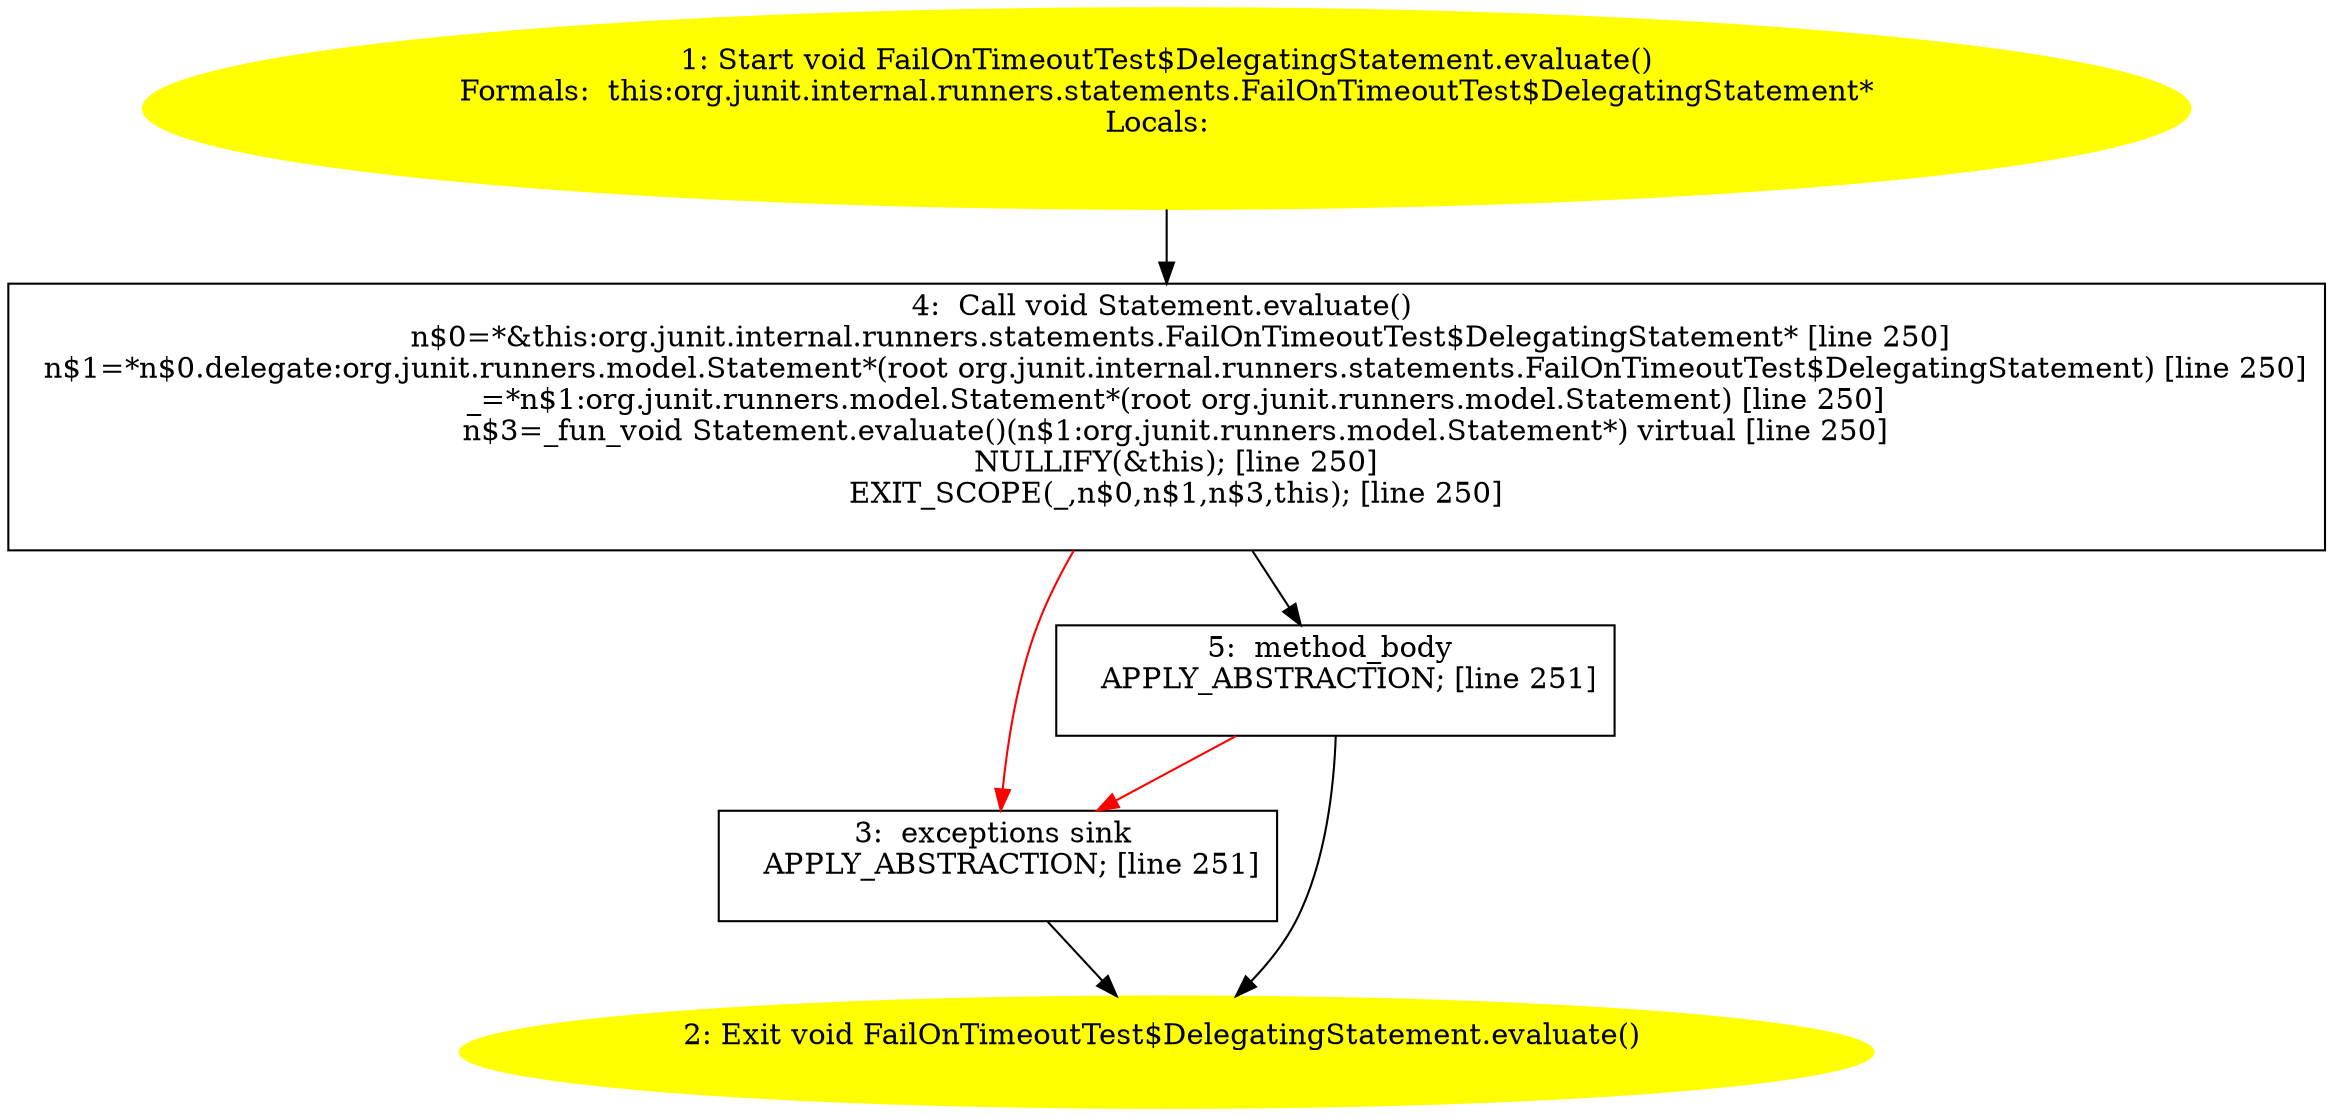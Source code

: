 /* @generated */
digraph cfg {
"org.junit.internal.runners.statements.FailOnTimeoutTest$DelegatingStatement.evaluate():void.200f569e83403a21306ad40e6ec13c3b_1" [label="1: Start void FailOnTimeoutTest$DelegatingStatement.evaluate()\nFormals:  this:org.junit.internal.runners.statements.FailOnTimeoutTest$DelegatingStatement*\nLocals:  \n  " color=yellow style=filled]
	

	 "org.junit.internal.runners.statements.FailOnTimeoutTest$DelegatingStatement.evaluate():void.200f569e83403a21306ad40e6ec13c3b_1" -> "org.junit.internal.runners.statements.FailOnTimeoutTest$DelegatingStatement.evaluate():void.200f569e83403a21306ad40e6ec13c3b_4" ;
"org.junit.internal.runners.statements.FailOnTimeoutTest$DelegatingStatement.evaluate():void.200f569e83403a21306ad40e6ec13c3b_2" [label="2: Exit void FailOnTimeoutTest$DelegatingStatement.evaluate() \n  " color=yellow style=filled]
	

"org.junit.internal.runners.statements.FailOnTimeoutTest$DelegatingStatement.evaluate():void.200f569e83403a21306ad40e6ec13c3b_3" [label="3:  exceptions sink \n   APPLY_ABSTRACTION; [line 251]\n " shape="box"]
	

	 "org.junit.internal.runners.statements.FailOnTimeoutTest$DelegatingStatement.evaluate():void.200f569e83403a21306ad40e6ec13c3b_3" -> "org.junit.internal.runners.statements.FailOnTimeoutTest$DelegatingStatement.evaluate():void.200f569e83403a21306ad40e6ec13c3b_2" ;
"org.junit.internal.runners.statements.FailOnTimeoutTest$DelegatingStatement.evaluate():void.200f569e83403a21306ad40e6ec13c3b_4" [label="4:  Call void Statement.evaluate() \n   n$0=*&this:org.junit.internal.runners.statements.FailOnTimeoutTest$DelegatingStatement* [line 250]\n  n$1=*n$0.delegate:org.junit.runners.model.Statement*(root org.junit.internal.runners.statements.FailOnTimeoutTest$DelegatingStatement) [line 250]\n  _=*n$1:org.junit.runners.model.Statement*(root org.junit.runners.model.Statement) [line 250]\n  n$3=_fun_void Statement.evaluate()(n$1:org.junit.runners.model.Statement*) virtual [line 250]\n  NULLIFY(&this); [line 250]\n  EXIT_SCOPE(_,n$0,n$1,n$3,this); [line 250]\n " shape="box"]
	

	 "org.junit.internal.runners.statements.FailOnTimeoutTest$DelegatingStatement.evaluate():void.200f569e83403a21306ad40e6ec13c3b_4" -> "org.junit.internal.runners.statements.FailOnTimeoutTest$DelegatingStatement.evaluate():void.200f569e83403a21306ad40e6ec13c3b_5" ;
	 "org.junit.internal.runners.statements.FailOnTimeoutTest$DelegatingStatement.evaluate():void.200f569e83403a21306ad40e6ec13c3b_4" -> "org.junit.internal.runners.statements.FailOnTimeoutTest$DelegatingStatement.evaluate():void.200f569e83403a21306ad40e6ec13c3b_3" [color="red" ];
"org.junit.internal.runners.statements.FailOnTimeoutTest$DelegatingStatement.evaluate():void.200f569e83403a21306ad40e6ec13c3b_5" [label="5:  method_body \n   APPLY_ABSTRACTION; [line 251]\n " shape="box"]
	

	 "org.junit.internal.runners.statements.FailOnTimeoutTest$DelegatingStatement.evaluate():void.200f569e83403a21306ad40e6ec13c3b_5" -> "org.junit.internal.runners.statements.FailOnTimeoutTest$DelegatingStatement.evaluate():void.200f569e83403a21306ad40e6ec13c3b_2" ;
	 "org.junit.internal.runners.statements.FailOnTimeoutTest$DelegatingStatement.evaluate():void.200f569e83403a21306ad40e6ec13c3b_5" -> "org.junit.internal.runners.statements.FailOnTimeoutTest$DelegatingStatement.evaluate():void.200f569e83403a21306ad40e6ec13c3b_3" [color="red" ];
}
